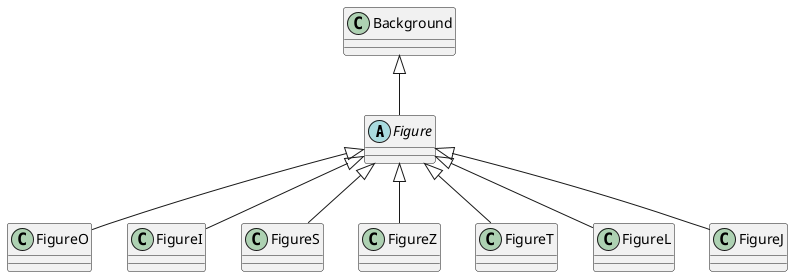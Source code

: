 @startuml
'https://plantuml.com/class-diagram

abstract class Figure
class FigureO
class FigureI






class FigureS
class FigureZ
class FigureT
class FigureL
class FigureJ
class Background

Figure <|-- FigureI
Figure <|-- FigureO
Figure <|-- FigureS
Figure <|-- FigureZ
Figure <|-- FigureT
Figure <|-- FigureL
Figure <|-- FigureJ

Background <|-- Figure


@enduml